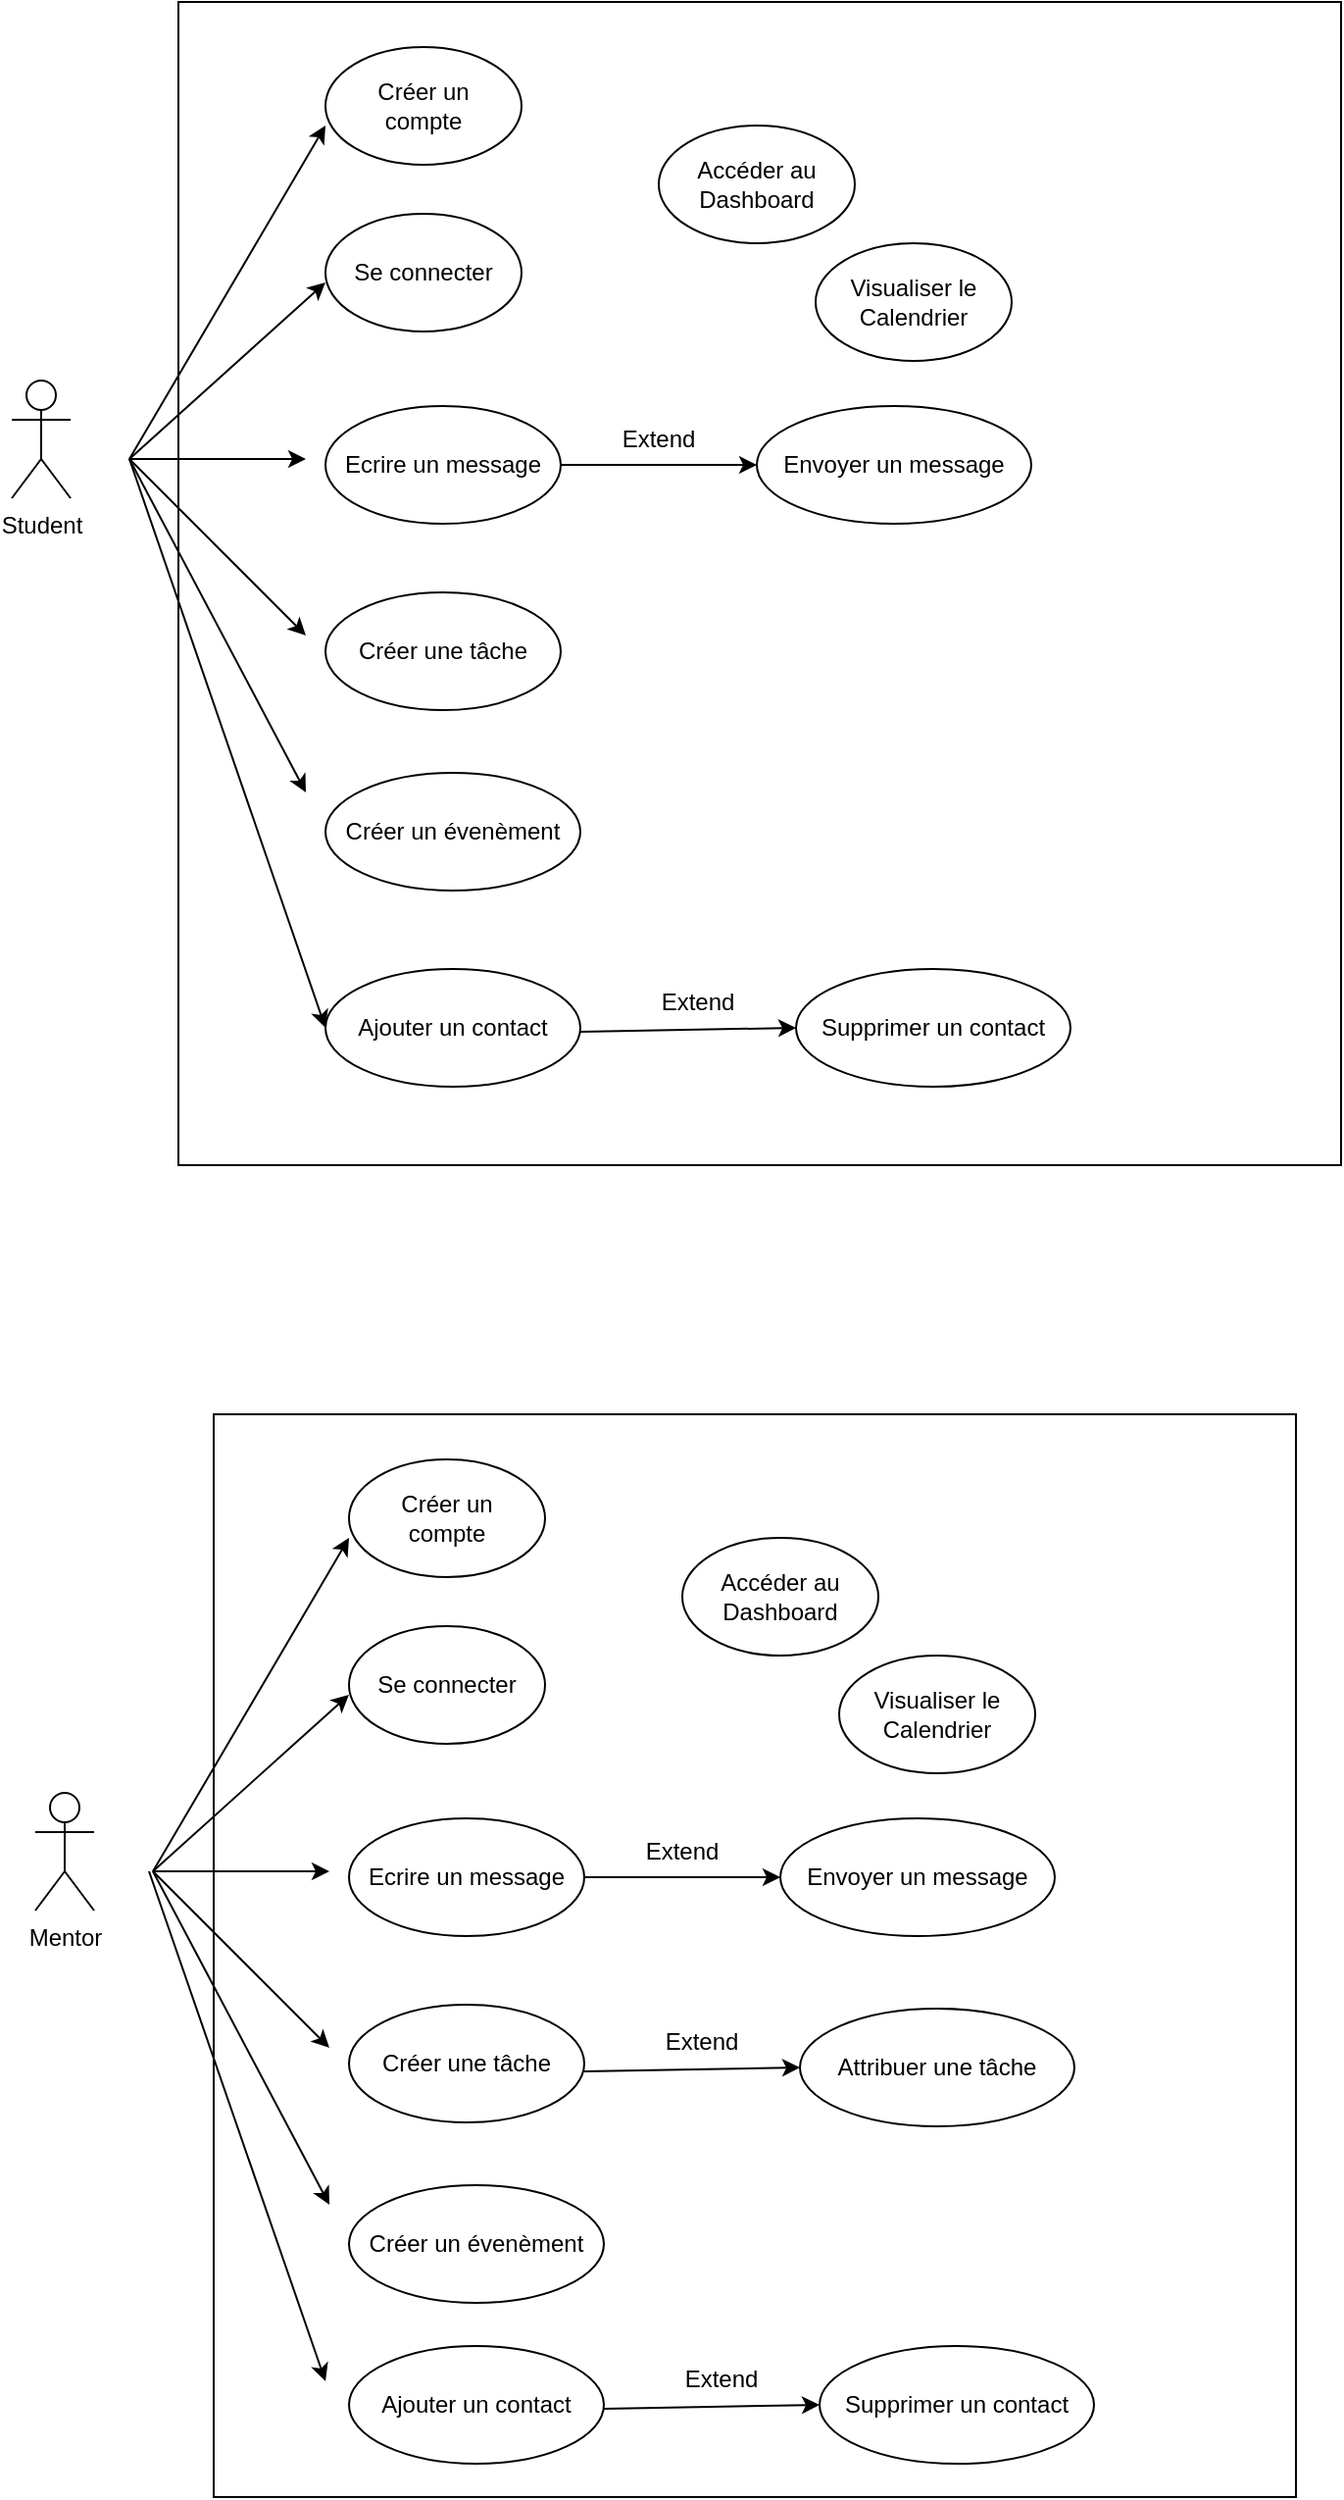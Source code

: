 <mxfile version="26.0.10">
  <diagram name="Page-1" id="xX4XU0iM5KQOnwPmTlfg">
    <mxGraphModel dx="979" dy="567" grid="0" gridSize="10" guides="1" tooltips="1" connect="1" arrows="1" fold="1" page="1" pageScale="1" pageWidth="583" pageHeight="827" math="0" shadow="0">
      <root>
        <mxCell id="0" />
        <mxCell id="1" parent="0" />
        <mxCell id="sznd5Omr1cpYhb-VCRZb-1" value="Student" style="shape=umlActor;verticalLabelPosition=bottom;verticalAlign=top;html=1;outlineConnect=0;" vertex="1" parent="1">
          <mxGeometry x="20" y="220" width="30" height="60" as="geometry" />
        </mxCell>
        <mxCell id="sznd5Omr1cpYhb-VCRZb-5" value="" style="group" vertex="1" connectable="0" parent="1">
          <mxGeometry x="180" y="50" width="100" height="60" as="geometry" />
        </mxCell>
        <mxCell id="sznd5Omr1cpYhb-VCRZb-10" value="" style="group" vertex="1" connectable="0" parent="sznd5Omr1cpYhb-VCRZb-5">
          <mxGeometry width="100" height="60" as="geometry" />
        </mxCell>
        <mxCell id="sznd5Omr1cpYhb-VCRZb-12" value="" style="group" vertex="1" connectable="0" parent="sznd5Omr1cpYhb-VCRZb-10">
          <mxGeometry width="100" height="60" as="geometry" />
        </mxCell>
        <mxCell id="sznd5Omr1cpYhb-VCRZb-2" value="" style="ellipse;whiteSpace=wrap;html=1;" vertex="1" parent="sznd5Omr1cpYhb-VCRZb-12">
          <mxGeometry width="100" height="60" as="geometry" />
        </mxCell>
        <mxCell id="sznd5Omr1cpYhb-VCRZb-3" value="Créer un compte" style="text;html=1;align=center;verticalAlign=middle;whiteSpace=wrap;rounded=0;" vertex="1" parent="sznd5Omr1cpYhb-VCRZb-12">
          <mxGeometry x="17.857" y="18.75" width="64.286" height="22.5" as="geometry" />
        </mxCell>
        <mxCell id="sznd5Omr1cpYhb-VCRZb-15" value="Se connecter" style="ellipse;whiteSpace=wrap;html=1;" vertex="1" parent="1">
          <mxGeometry x="180" y="135" width="100" height="60" as="geometry" />
        </mxCell>
        <mxCell id="sznd5Omr1cpYhb-VCRZb-16" value="Accéder au Dashboard" style="ellipse;whiteSpace=wrap;html=1;" vertex="1" parent="1">
          <mxGeometry x="350" y="90" width="100" height="60" as="geometry" />
        </mxCell>
        <mxCell id="sznd5Omr1cpYhb-VCRZb-17" value="Ecrire un message" style="ellipse;whiteSpace=wrap;html=1;" vertex="1" parent="1">
          <mxGeometry x="180" y="233" width="120" height="60" as="geometry" />
        </mxCell>
        <mxCell id="sznd5Omr1cpYhb-VCRZb-18" value="Créer une tâche" style="ellipse;whiteSpace=wrap;html=1;" vertex="1" parent="1">
          <mxGeometry x="180" y="328" width="120" height="60" as="geometry" />
        </mxCell>
        <mxCell id="sznd5Omr1cpYhb-VCRZb-19" value="Créer un évenèment" style="ellipse;whiteSpace=wrap;html=1;" vertex="1" parent="1">
          <mxGeometry x="180" y="420" width="130" height="60" as="geometry" />
        </mxCell>
        <mxCell id="sznd5Omr1cpYhb-VCRZb-20" value="Visualiser le Calendrier" style="ellipse;whiteSpace=wrap;html=1;" vertex="1" parent="1">
          <mxGeometry x="430" y="150" width="100" height="60" as="geometry" />
        </mxCell>
        <mxCell id="sznd5Omr1cpYhb-VCRZb-21" value="Envoyer un message" style="ellipse;whiteSpace=wrap;html=1;" vertex="1" parent="1">
          <mxGeometry x="400" y="233" width="140" height="60" as="geometry" />
        </mxCell>
        <mxCell id="sznd5Omr1cpYhb-VCRZb-23" value="" style="endArrow=classic;html=1;rounded=0;exitX=1;exitY=0.5;exitDx=0;exitDy=0;entryX=0;entryY=0.5;entryDx=0;entryDy=0;" edge="1" parent="1" source="sznd5Omr1cpYhb-VCRZb-17" target="sznd5Omr1cpYhb-VCRZb-21">
          <mxGeometry width="50" height="50" relative="1" as="geometry">
            <mxPoint x="570" y="410" as="sourcePoint" />
            <mxPoint x="620" y="360" as="targetPoint" />
          </mxGeometry>
        </mxCell>
        <mxCell id="sznd5Omr1cpYhb-VCRZb-24" value="" style="endArrow=classic;html=1;rounded=0;" edge="1" parent="1">
          <mxGeometry width="50" height="50" relative="1" as="geometry">
            <mxPoint x="80" y="260" as="sourcePoint" />
            <mxPoint x="170" y="350" as="targetPoint" />
          </mxGeometry>
        </mxCell>
        <mxCell id="sznd5Omr1cpYhb-VCRZb-25" value="" style="endArrow=classic;html=1;rounded=0;" edge="1" parent="1">
          <mxGeometry width="50" height="50" relative="1" as="geometry">
            <mxPoint x="80" y="260" as="sourcePoint" />
            <mxPoint x="170" y="430" as="targetPoint" />
          </mxGeometry>
        </mxCell>
        <mxCell id="sznd5Omr1cpYhb-VCRZb-26" value="" style="endArrow=classic;html=1;rounded=0;" edge="1" parent="1">
          <mxGeometry width="50" height="50" relative="1" as="geometry">
            <mxPoint x="80" y="260" as="sourcePoint" />
            <mxPoint x="170" y="260" as="targetPoint" />
          </mxGeometry>
        </mxCell>
        <mxCell id="sznd5Omr1cpYhb-VCRZb-27" value="" style="endArrow=classic;html=1;rounded=0;entryX=0;entryY=0.583;entryDx=0;entryDy=0;entryPerimeter=0;" edge="1" parent="1" target="sznd5Omr1cpYhb-VCRZb-15">
          <mxGeometry width="50" height="50" relative="1" as="geometry">
            <mxPoint x="80" y="260" as="sourcePoint" />
            <mxPoint x="170" y="260" as="targetPoint" />
          </mxGeometry>
        </mxCell>
        <mxCell id="sznd5Omr1cpYhb-VCRZb-28" value="" style="endArrow=classic;html=1;rounded=0;entryX=0;entryY=0.667;entryDx=0;entryDy=0;entryPerimeter=0;" edge="1" parent="1" target="sznd5Omr1cpYhb-VCRZb-2">
          <mxGeometry width="50" height="50" relative="1" as="geometry">
            <mxPoint x="80" y="260" as="sourcePoint" />
            <mxPoint x="180" y="170" as="targetPoint" />
          </mxGeometry>
        </mxCell>
        <mxCell id="sznd5Omr1cpYhb-VCRZb-29" value="Extend" style="text;html=1;align=center;verticalAlign=middle;whiteSpace=wrap;rounded=0;" vertex="1" parent="1">
          <mxGeometry x="320" y="235" width="60" height="30" as="geometry" />
        </mxCell>
        <mxCell id="sznd5Omr1cpYhb-VCRZb-30" value="" style="whiteSpace=wrap;html=1;aspect=fixed;fillColor=none;strokeColor=default;" vertex="1" parent="1">
          <mxGeometry x="105" y="27" width="593" height="593" as="geometry" />
        </mxCell>
        <mxCell id="sznd5Omr1cpYhb-VCRZb-31" value="Mentor" style="shape=umlActor;verticalLabelPosition=bottom;verticalAlign=top;html=1;outlineConnect=0;" vertex="1" parent="1">
          <mxGeometry x="32" y="940" width="30" height="60" as="geometry" />
        </mxCell>
        <mxCell id="sznd5Omr1cpYhb-VCRZb-32" value="" style="group" vertex="1" connectable="0" parent="1">
          <mxGeometry x="192" y="770" width="100" height="60" as="geometry" />
        </mxCell>
        <mxCell id="sznd5Omr1cpYhb-VCRZb-33" value="" style="group" vertex="1" connectable="0" parent="sznd5Omr1cpYhb-VCRZb-32">
          <mxGeometry width="100" height="60" as="geometry" />
        </mxCell>
        <mxCell id="sznd5Omr1cpYhb-VCRZb-34" value="" style="group" vertex="1" connectable="0" parent="sznd5Omr1cpYhb-VCRZb-33">
          <mxGeometry width="100" height="60" as="geometry" />
        </mxCell>
        <mxCell id="sznd5Omr1cpYhb-VCRZb-35" value="" style="ellipse;whiteSpace=wrap;html=1;" vertex="1" parent="sznd5Omr1cpYhb-VCRZb-34">
          <mxGeometry width="100" height="60" as="geometry" />
        </mxCell>
        <mxCell id="sznd5Omr1cpYhb-VCRZb-36" value="Créer un compte" style="text;html=1;align=center;verticalAlign=middle;whiteSpace=wrap;rounded=0;" vertex="1" parent="sznd5Omr1cpYhb-VCRZb-34">
          <mxGeometry x="17.857" y="18.75" width="64.286" height="22.5" as="geometry" />
        </mxCell>
        <mxCell id="sznd5Omr1cpYhb-VCRZb-37" value="Se connecter" style="ellipse;whiteSpace=wrap;html=1;" vertex="1" parent="1">
          <mxGeometry x="192" y="855" width="100" height="60" as="geometry" />
        </mxCell>
        <mxCell id="sznd5Omr1cpYhb-VCRZb-38" value="Accéder au Dashboard" style="ellipse;whiteSpace=wrap;html=1;" vertex="1" parent="1">
          <mxGeometry x="362" y="810" width="100" height="60" as="geometry" />
        </mxCell>
        <mxCell id="sznd5Omr1cpYhb-VCRZb-39" value="Ecrire un message" style="ellipse;whiteSpace=wrap;html=1;" vertex="1" parent="1">
          <mxGeometry x="192" y="953" width="120" height="60" as="geometry" />
        </mxCell>
        <mxCell id="sznd5Omr1cpYhb-VCRZb-40" value="Créer une tâche" style="ellipse;whiteSpace=wrap;html=1;" vertex="1" parent="1">
          <mxGeometry x="192" y="1048" width="120" height="60" as="geometry" />
        </mxCell>
        <mxCell id="sznd5Omr1cpYhb-VCRZb-41" value="Créer un évenèment" style="ellipse;whiteSpace=wrap;html=1;" vertex="1" parent="1">
          <mxGeometry x="192" y="1140" width="130" height="60" as="geometry" />
        </mxCell>
        <mxCell id="sznd5Omr1cpYhb-VCRZb-42" value="Visualiser le Calendrier" style="ellipse;whiteSpace=wrap;html=1;" vertex="1" parent="1">
          <mxGeometry x="442" y="870" width="100" height="60" as="geometry" />
        </mxCell>
        <mxCell id="sznd5Omr1cpYhb-VCRZb-43" value="Envoyer un message" style="ellipse;whiteSpace=wrap;html=1;" vertex="1" parent="1">
          <mxGeometry x="412" y="953" width="140" height="60" as="geometry" />
        </mxCell>
        <mxCell id="sznd5Omr1cpYhb-VCRZb-44" value="" style="endArrow=classic;html=1;rounded=0;exitX=1;exitY=0.5;exitDx=0;exitDy=0;entryX=0;entryY=0.5;entryDx=0;entryDy=0;" edge="1" parent="1" source="sznd5Omr1cpYhb-VCRZb-39" target="sznd5Omr1cpYhb-VCRZb-43">
          <mxGeometry width="50" height="50" relative="1" as="geometry">
            <mxPoint x="582" y="1130" as="sourcePoint" />
            <mxPoint x="632" y="1080" as="targetPoint" />
          </mxGeometry>
        </mxCell>
        <mxCell id="sznd5Omr1cpYhb-VCRZb-45" value="" style="endArrow=classic;html=1;rounded=0;" edge="1" parent="1">
          <mxGeometry width="50" height="50" relative="1" as="geometry">
            <mxPoint x="92" y="980" as="sourcePoint" />
            <mxPoint x="182" y="1070" as="targetPoint" />
          </mxGeometry>
        </mxCell>
        <mxCell id="sznd5Omr1cpYhb-VCRZb-46" value="" style="endArrow=classic;html=1;rounded=0;" edge="1" parent="1">
          <mxGeometry width="50" height="50" relative="1" as="geometry">
            <mxPoint x="92" y="980" as="sourcePoint" />
            <mxPoint x="182" y="1150" as="targetPoint" />
          </mxGeometry>
        </mxCell>
        <mxCell id="sznd5Omr1cpYhb-VCRZb-47" value="" style="endArrow=classic;html=1;rounded=0;" edge="1" parent="1">
          <mxGeometry width="50" height="50" relative="1" as="geometry">
            <mxPoint x="92" y="980" as="sourcePoint" />
            <mxPoint x="182" y="980" as="targetPoint" />
          </mxGeometry>
        </mxCell>
        <mxCell id="sznd5Omr1cpYhb-VCRZb-48" value="" style="endArrow=classic;html=1;rounded=0;entryX=0;entryY=0.583;entryDx=0;entryDy=0;entryPerimeter=0;" edge="1" parent="1" target="sznd5Omr1cpYhb-VCRZb-37">
          <mxGeometry width="50" height="50" relative="1" as="geometry">
            <mxPoint x="92" y="980" as="sourcePoint" />
            <mxPoint x="182" y="980" as="targetPoint" />
          </mxGeometry>
        </mxCell>
        <mxCell id="sznd5Omr1cpYhb-VCRZb-49" value="" style="endArrow=classic;html=1;rounded=0;entryX=0;entryY=0.667;entryDx=0;entryDy=0;entryPerimeter=0;" edge="1" parent="1" target="sznd5Omr1cpYhb-VCRZb-35">
          <mxGeometry width="50" height="50" relative="1" as="geometry">
            <mxPoint x="92" y="980" as="sourcePoint" />
            <mxPoint x="192" y="890" as="targetPoint" />
          </mxGeometry>
        </mxCell>
        <mxCell id="sznd5Omr1cpYhb-VCRZb-50" value="Extend" style="text;html=1;align=center;verticalAlign=middle;whiteSpace=wrap;rounded=0;" vertex="1" parent="1">
          <mxGeometry x="332" y="955" width="60" height="30" as="geometry" />
        </mxCell>
        <mxCell id="sznd5Omr1cpYhb-VCRZb-51" value="Attribuer une tâche" style="ellipse;whiteSpace=wrap;html=1;" vertex="1" parent="1">
          <mxGeometry x="422" y="1050" width="140" height="60" as="geometry" />
        </mxCell>
        <mxCell id="sznd5Omr1cpYhb-VCRZb-52" value="Extend" style="text;html=1;align=center;verticalAlign=middle;whiteSpace=wrap;rounded=0;" vertex="1" parent="1">
          <mxGeometry x="342" y="1052" width="60" height="30" as="geometry" />
        </mxCell>
        <mxCell id="sznd5Omr1cpYhb-VCRZb-53" value="" style="endArrow=classic;html=1;rounded=0;exitX=1;exitY=0.5;exitDx=0;exitDy=0;entryX=0;entryY=0.5;entryDx=0;entryDy=0;" edge="1" parent="1" target="sznd5Omr1cpYhb-VCRZb-51">
          <mxGeometry width="50" height="50" relative="1" as="geometry">
            <mxPoint x="312" y="1082" as="sourcePoint" />
            <mxPoint x="412" y="1082" as="targetPoint" />
          </mxGeometry>
        </mxCell>
        <mxCell id="sznd5Omr1cpYhb-VCRZb-54" value="&lt;div&gt;Ajouter un contact&lt;/div&gt;" style="ellipse;whiteSpace=wrap;html=1;" vertex="1" parent="1">
          <mxGeometry x="192" y="1222" width="130" height="60" as="geometry" />
        </mxCell>
        <mxCell id="sznd5Omr1cpYhb-VCRZb-55" value="" style="endArrow=classic;html=1;rounded=0;" edge="1" parent="1">
          <mxGeometry width="50" height="50" relative="1" as="geometry">
            <mxPoint x="90" y="980" as="sourcePoint" />
            <mxPoint x="180" y="1240" as="targetPoint" />
          </mxGeometry>
        </mxCell>
        <mxCell id="sznd5Omr1cpYhb-VCRZb-56" value="Supprimer un contact" style="ellipse;whiteSpace=wrap;html=1;" vertex="1" parent="1">
          <mxGeometry x="432" y="1222" width="140" height="60" as="geometry" />
        </mxCell>
        <mxCell id="sznd5Omr1cpYhb-VCRZb-57" value="Extend" style="text;html=1;align=center;verticalAlign=middle;whiteSpace=wrap;rounded=0;" vertex="1" parent="1">
          <mxGeometry x="352" y="1224" width="60" height="30" as="geometry" />
        </mxCell>
        <mxCell id="sznd5Omr1cpYhb-VCRZb-58" value="" style="endArrow=classic;html=1;rounded=0;exitX=1;exitY=0.5;exitDx=0;exitDy=0;entryX=0;entryY=0.5;entryDx=0;entryDy=0;" edge="1" parent="1" target="sznd5Omr1cpYhb-VCRZb-56">
          <mxGeometry width="50" height="50" relative="1" as="geometry">
            <mxPoint x="322" y="1254" as="sourcePoint" />
            <mxPoint x="422" y="1254" as="targetPoint" />
          </mxGeometry>
        </mxCell>
        <mxCell id="sznd5Omr1cpYhb-VCRZb-59" value="&lt;div&gt;Ajouter un contact&lt;/div&gt;" style="ellipse;whiteSpace=wrap;html=1;" vertex="1" parent="1">
          <mxGeometry x="180" y="520" width="130" height="60" as="geometry" />
        </mxCell>
        <mxCell id="sznd5Omr1cpYhb-VCRZb-60" value="Supprimer un contact" style="ellipse;whiteSpace=wrap;html=1;" vertex="1" parent="1">
          <mxGeometry x="420" y="520" width="140" height="60" as="geometry" />
        </mxCell>
        <mxCell id="sznd5Omr1cpYhb-VCRZb-61" value="Extend" style="text;html=1;align=center;verticalAlign=middle;whiteSpace=wrap;rounded=0;" vertex="1" parent="1">
          <mxGeometry x="340" y="522" width="60" height="30" as="geometry" />
        </mxCell>
        <mxCell id="sznd5Omr1cpYhb-VCRZb-62" value="" style="endArrow=classic;html=1;rounded=0;exitX=1;exitY=0.5;exitDx=0;exitDy=0;entryX=0;entryY=0.5;entryDx=0;entryDy=0;" edge="1" parent="1" target="sznd5Omr1cpYhb-VCRZb-60">
          <mxGeometry width="50" height="50" relative="1" as="geometry">
            <mxPoint x="310" y="552" as="sourcePoint" />
            <mxPoint x="410" y="552" as="targetPoint" />
          </mxGeometry>
        </mxCell>
        <mxCell id="sznd5Omr1cpYhb-VCRZb-63" value="" style="endArrow=classic;html=1;rounded=0;entryX=0;entryY=0.5;entryDx=0;entryDy=0;" edge="1" parent="1" target="sznd5Omr1cpYhb-VCRZb-59">
          <mxGeometry width="50" height="50" relative="1" as="geometry">
            <mxPoint x="80" y="260" as="sourcePoint" />
            <mxPoint x="180" y="440" as="targetPoint" />
          </mxGeometry>
        </mxCell>
        <mxCell id="sznd5Omr1cpYhb-VCRZb-65" value="" style="whiteSpace=wrap;html=1;aspect=fixed;fillColor=none;strokeColor=default;" vertex="1" parent="1">
          <mxGeometry x="123" y="747" width="552" height="552" as="geometry" />
        </mxCell>
      </root>
    </mxGraphModel>
  </diagram>
</mxfile>
